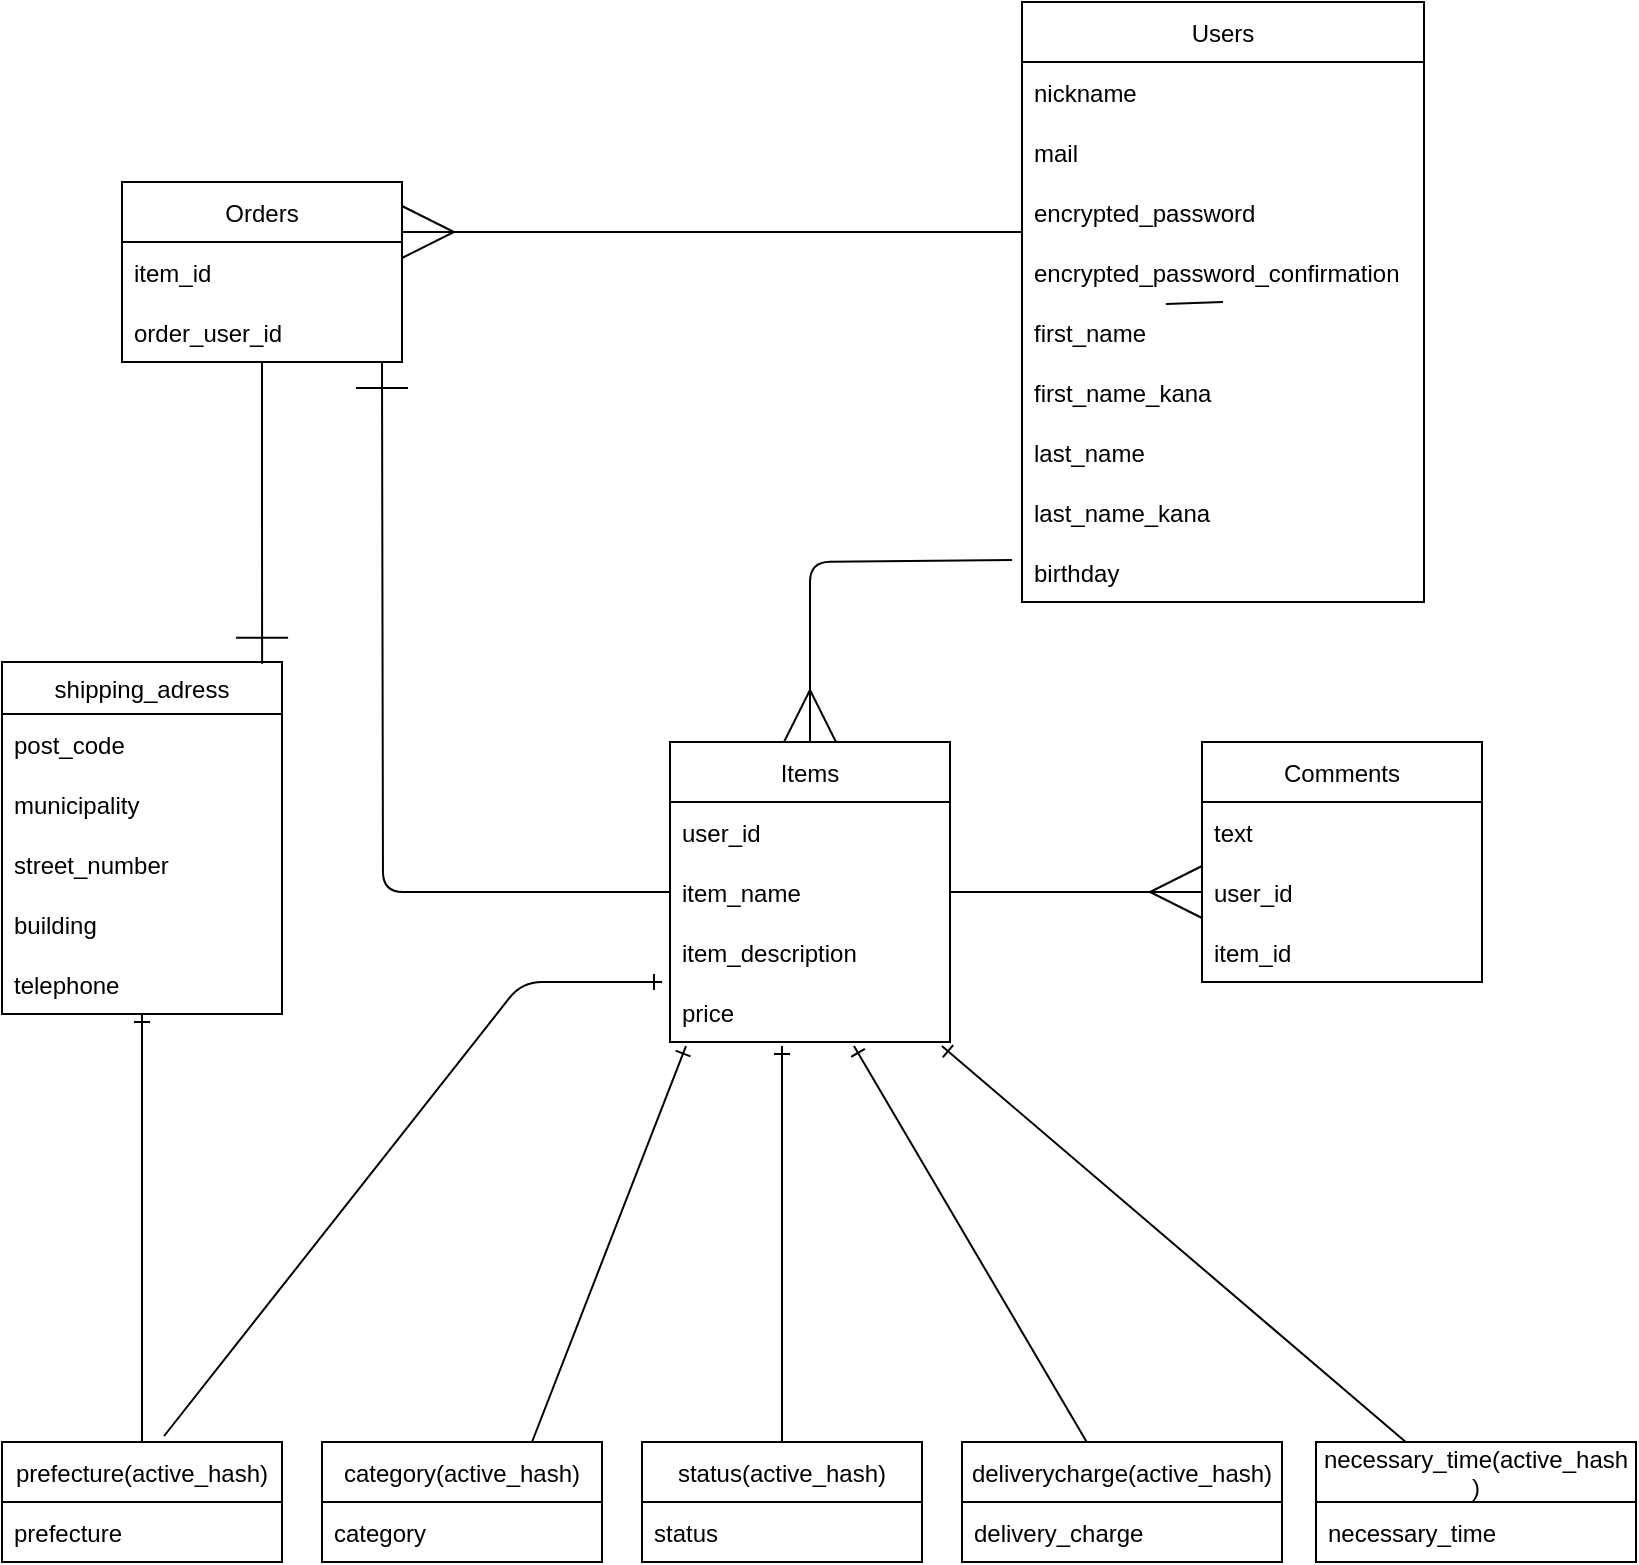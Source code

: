 <mxfile>
    <diagram id="-X1n4eEMsnSN1zNNjobF" name="ページ1">
        <mxGraphModel dx="898" dy="680" grid="1" gridSize="10" guides="1" tooltips="1" connect="1" arrows="1" fold="1" page="1" pageScale="1" pageWidth="827" pageHeight="1169" math="0" shadow="0">
            <root>
                <mxCell id="0"/>
                <mxCell id="1" parent="0"/>
                <mxCell id="116" style="edgeStyle=none;jumpSize=24;html=1;entryX=0.5;entryY=0;entryDx=0;entryDy=0;endArrow=ERmany;endFill=0;startSize=24;endSize=24;startArrow=none;exitX=-0.025;exitY=0.3;exitDx=0;exitDy=0;exitPerimeter=0;" parent="1" source="141" target="85" edge="1">
                    <mxGeometry relative="1" as="geometry">
                        <mxPoint x="510" y="430" as="sourcePoint"/>
                        <Array as="points">
                            <mxPoint x="414" y="430"/>
                        </Array>
                    </mxGeometry>
                </mxCell>
                <mxCell id="69" value="Users" style="swimlane;fontStyle=0;childLayout=stackLayout;horizontal=1;startSize=30;horizontalStack=0;resizeParent=1;resizeParentMax=0;resizeLast=0;collapsible=1;marginBottom=0;" parent="1" vertex="1">
                    <mxGeometry x="520" y="150" width="201" height="300" as="geometry"/>
                </mxCell>
                <mxCell id="70" value="nickname" style="text;strokeColor=none;fillColor=none;align=left;verticalAlign=middle;spacingLeft=4;spacingRight=4;overflow=hidden;points=[[0,0.5],[1,0.5]];portConstraint=eastwest;rotatable=0;" parent="69" vertex="1">
                    <mxGeometry y="30" width="201" height="30" as="geometry"/>
                </mxCell>
                <mxCell id="71" value="mail" style="text;strokeColor=none;fillColor=none;align=left;verticalAlign=middle;spacingLeft=4;spacingRight=4;overflow=hidden;points=[[0,0.5],[1,0.5]];portConstraint=eastwest;rotatable=0;" parent="69" vertex="1">
                    <mxGeometry y="60" width="201" height="30" as="geometry"/>
                </mxCell>
                <mxCell id="72" value="encrypted_password" style="text;strokeColor=none;fillColor=none;align=left;verticalAlign=middle;spacingLeft=4;spacingRight=4;overflow=hidden;points=[[0,0.5],[1,0.5]];portConstraint=eastwest;rotatable=0;" parent="69" vertex="1">
                    <mxGeometry y="90" width="201" height="30" as="geometry"/>
                </mxCell>
                <mxCell id="100" value="encrypted_password_confirmation" style="text;strokeColor=none;fillColor=none;align=left;verticalAlign=middle;spacingLeft=4;spacingRight=4;overflow=hidden;points=[[0,0.5],[1,0.5]];portConstraint=eastwest;rotatable=0;" parent="69" vertex="1">
                    <mxGeometry y="120" width="201" height="30" as="geometry"/>
                </mxCell>
                <mxCell id="118" style="edgeStyle=none;jumpSize=24;html=1;entryX=0;entryY=0.5;entryDx=0;entryDy=0;endArrow=ERone;endFill=0;startSize=24;endSize=24;" parent="69" source="69" target="82" edge="1">
                    <mxGeometry relative="1" as="geometry"/>
                </mxCell>
                <mxCell id="139" value="" style="edgeStyle=none;jumpSize=24;html=1;entryX=0.5;entryY=0;entryDx=0;entryDy=0;endArrow=none;endFill=0;startSize=24;endSize=24;exitX=0.358;exitY=1.033;exitDx=0;exitDy=0;exitPerimeter=0;" parent="69" source="100" target="82" edge="1">
                    <mxGeometry relative="1" as="geometry">
                        <mxPoint x="71.958" y="150.99" as="sourcePoint"/>
                        <mxPoint x="70" y="410" as="targetPoint"/>
                    </mxGeometry>
                </mxCell>
                <mxCell id="82" value="first_name" style="text;strokeColor=none;fillColor=none;align=left;verticalAlign=middle;spacingLeft=4;spacingRight=4;overflow=hidden;points=[[0,0.5],[1,0.5]];portConstraint=eastwest;rotatable=0;" parent="69" vertex="1">
                    <mxGeometry y="150" width="201" height="30" as="geometry"/>
                </mxCell>
                <mxCell id="83" value="first_name_kana" style="text;strokeColor=none;fillColor=none;align=left;verticalAlign=middle;spacingLeft=4;spacingRight=4;overflow=hidden;points=[[0,0.5],[1,0.5]];portConstraint=eastwest;rotatable=0;" parent="69" vertex="1">
                    <mxGeometry y="180" width="201" height="30" as="geometry"/>
                </mxCell>
                <mxCell id="84" value="last_name" style="text;strokeColor=none;fillColor=none;align=left;verticalAlign=middle;spacingLeft=4;spacingRight=4;overflow=hidden;points=[[0,0.5],[1,0.5]];portConstraint=eastwest;rotatable=0;" parent="69" vertex="1">
                    <mxGeometry y="210" width="201" height="30" as="geometry"/>
                </mxCell>
                <mxCell id="101" value="last_name_kana" style="text;strokeColor=none;fillColor=none;align=left;verticalAlign=middle;spacingLeft=4;spacingRight=4;overflow=hidden;points=[[0,0.5],[1,0.5]];portConstraint=eastwest;rotatable=0;" parent="69" vertex="1">
                    <mxGeometry y="240" width="201" height="30" as="geometry"/>
                </mxCell>
                <mxCell id="141" value="birthday" style="text;strokeColor=none;fillColor=none;align=left;verticalAlign=middle;spacingLeft=4;spacingRight=4;overflow=hidden;points=[[0,0.5],[1,0.5]];portConstraint=eastwest;rotatable=0;" parent="69" vertex="1">
                    <mxGeometry y="270" width="201" height="30" as="geometry"/>
                </mxCell>
                <mxCell id="136" style="edgeStyle=orthogonalEdgeStyle;jumpSize=24;html=1;endArrow=ERone;endFill=0;startSize=24;endSize=24;entryX=0.929;entryY=0.005;entryDx=0;entryDy=0;entryPerimeter=0;" parent="1" source="73" target="125" edge="1">
                    <mxGeometry relative="1" as="geometry">
                        <mxPoint x="90" y="470" as="targetPoint"/>
                    </mxGeometry>
                </mxCell>
                <mxCell id="73" value="Orders" style="swimlane;fontStyle=0;childLayout=stackLayout;horizontal=1;startSize=30;horizontalStack=0;resizeParent=1;resizeParentMax=0;resizeLast=0;collapsible=1;marginBottom=0;" parent="1" vertex="1">
                    <mxGeometry x="70" y="240" width="140" height="90" as="geometry"/>
                </mxCell>
                <mxCell id="102" value="item_id" style="text;strokeColor=none;fillColor=none;align=left;verticalAlign=middle;spacingLeft=4;spacingRight=4;overflow=hidden;points=[[0,0.5],[1,0.5]];portConstraint=eastwest;rotatable=0;" parent="73" vertex="1">
                    <mxGeometry y="30" width="140" height="30" as="geometry"/>
                </mxCell>
                <mxCell id="97" value="order_user_id" style="text;strokeColor=none;fillColor=none;align=left;verticalAlign=middle;spacingLeft=4;spacingRight=4;overflow=hidden;points=[[0,0.5],[1,0.5]];portConstraint=eastwest;rotatable=0;" parent="73" vertex="1">
                    <mxGeometry y="60" width="140" height="30" as="geometry"/>
                </mxCell>
                <mxCell id="77" value="Comments" style="swimlane;fontStyle=0;childLayout=stackLayout;horizontal=1;startSize=30;horizontalStack=0;resizeParent=1;resizeParentMax=0;resizeLast=0;collapsible=1;marginBottom=0;" parent="1" vertex="1">
                    <mxGeometry x="610" y="520" width="140" height="120" as="geometry"/>
                </mxCell>
                <mxCell id="78" value="text" style="text;strokeColor=none;fillColor=none;align=left;verticalAlign=middle;spacingLeft=4;spacingRight=4;overflow=hidden;points=[[0,0.5],[1,0.5]];portConstraint=eastwest;rotatable=0;" parent="77" vertex="1">
                    <mxGeometry y="30" width="140" height="30" as="geometry"/>
                </mxCell>
                <mxCell id="79" value="user_id" style="text;strokeColor=none;fillColor=none;align=left;verticalAlign=middle;spacingLeft=4;spacingRight=4;overflow=hidden;points=[[0,0.5],[1,0.5]];portConstraint=eastwest;rotatable=0;" parent="77" vertex="1">
                    <mxGeometry y="60" width="140" height="30" as="geometry"/>
                </mxCell>
                <mxCell id="80" value="item_id" style="text;strokeColor=none;fillColor=none;align=left;verticalAlign=middle;spacingLeft=4;spacingRight=4;overflow=hidden;points=[[0,0.5],[1,0.5]];portConstraint=eastwest;rotatable=0;" parent="77" vertex="1">
                    <mxGeometry y="90" width="140" height="30" as="geometry"/>
                </mxCell>
                <mxCell id="138" style="edgeStyle=orthogonalEdgeStyle;jumpSize=24;html=1;endArrow=ERone;endFill=0;startSize=24;endSize=24;" parent="1" source="85" edge="1">
                    <mxGeometry relative="1" as="geometry">
                        <mxPoint x="200" y="330" as="targetPoint"/>
                    </mxGeometry>
                </mxCell>
                <mxCell id="85" value="Items" style="swimlane;fontStyle=0;childLayout=stackLayout;horizontal=1;startSize=30;horizontalStack=0;resizeParent=1;resizeParentMax=0;resizeLast=0;collapsible=1;marginBottom=0;" parent="1" vertex="1">
                    <mxGeometry x="344" y="520" width="140" height="150" as="geometry"/>
                </mxCell>
                <mxCell id="87" value="user_id" style="text;strokeColor=none;fillColor=none;align=left;verticalAlign=middle;spacingLeft=4;spacingRight=4;overflow=hidden;points=[[0,0.5],[1,0.5]];portConstraint=eastwest;rotatable=0;" parent="85" vertex="1">
                    <mxGeometry y="30" width="140" height="30" as="geometry"/>
                </mxCell>
                <mxCell id="104" value="item_name" style="text;strokeColor=none;fillColor=none;align=left;verticalAlign=middle;spacingLeft=4;spacingRight=4;overflow=hidden;points=[[0,0.5],[1,0.5]];portConstraint=eastwest;rotatable=0;" parent="85" vertex="1">
                    <mxGeometry y="60" width="140" height="30" as="geometry"/>
                </mxCell>
                <mxCell id="111" value="item_description" style="text;strokeColor=none;fillColor=none;align=left;verticalAlign=middle;spacingLeft=4;spacingRight=4;overflow=hidden;points=[[0,0.5],[1,0.5]];portConstraint=eastwest;rotatable=0;" parent="85" vertex="1">
                    <mxGeometry y="90" width="140" height="30" as="geometry"/>
                </mxCell>
                <mxCell id="105" value="price" style="text;strokeColor=none;fillColor=none;align=left;verticalAlign=middle;spacingLeft=4;spacingRight=4;overflow=hidden;points=[[0,0.5],[1,0.5]];portConstraint=eastwest;rotatable=0;" parent="85" vertex="1">
                    <mxGeometry y="120" width="140" height="30" as="geometry"/>
                </mxCell>
                <mxCell id="114" style="edgeStyle=none;html=1;entryX=0;entryY=0.5;entryDx=0;entryDy=0;endArrow=ERmany;endFill=0;jumpSize=24;endSize=24;startSize=24;" parent="1" source="104" target="79" edge="1">
                    <mxGeometry relative="1" as="geometry"/>
                </mxCell>
                <mxCell id="117" style="edgeStyle=none;jumpSize=24;html=1;endArrow=ERmany;endFill=0;startSize=24;endSize=24;" parent="1" edge="1">
                    <mxGeometry relative="1" as="geometry">
                        <mxPoint x="520" y="265" as="sourcePoint"/>
                        <mxPoint x="210" y="265" as="targetPoint"/>
                    </mxGeometry>
                </mxCell>
                <mxCell id="125" value="shipping_adress" style="swimlane;fontStyle=0;childLayout=stackLayout;horizontal=1;startSize=26;fillColor=none;horizontalStack=0;resizeParent=1;resizeParentMax=0;resizeLast=0;collapsible=1;marginBottom=0;" parent="1" vertex="1">
                    <mxGeometry x="10" y="480" width="140" height="176" as="geometry"/>
                </mxCell>
                <mxCell id="96" value="post_code" style="text;strokeColor=none;fillColor=none;align=left;verticalAlign=middle;spacingLeft=4;spacingRight=4;overflow=hidden;points=[[0,0.5],[1,0.5]];portConstraint=eastwest;rotatable=0;" parent="125" vertex="1">
                    <mxGeometry y="26" width="140" height="30" as="geometry"/>
                </mxCell>
                <mxCell id="75" value="municipality" style="text;strokeColor=none;fillColor=none;align=left;verticalAlign=middle;spacingLeft=4;spacingRight=4;overflow=hidden;points=[[0,0.5],[1,0.5]];portConstraint=eastwest;rotatable=0;" parent="125" vertex="1">
                    <mxGeometry y="56" width="140" height="30" as="geometry"/>
                </mxCell>
                <mxCell id="76" value="street_number" style="text;strokeColor=none;fillColor=none;align=left;verticalAlign=middle;spacingLeft=4;spacingRight=4;overflow=hidden;points=[[0,0.5],[1,0.5]];portConstraint=eastwest;rotatable=0;" parent="125" vertex="1">
                    <mxGeometry y="86" width="140" height="30" as="geometry"/>
                </mxCell>
                <mxCell id="99" value="building" style="text;strokeColor=none;fillColor=none;align=left;verticalAlign=middle;spacingLeft=4;spacingRight=4;overflow=hidden;points=[[0,0.5],[1,0.5]];portConstraint=eastwest;rotatable=0;" parent="125" vertex="1">
                    <mxGeometry y="116" width="140" height="30" as="geometry"/>
                </mxCell>
                <mxCell id="98" value="telephone" style="text;strokeColor=none;fillColor=none;align=left;verticalAlign=middle;spacingLeft=4;spacingRight=4;overflow=hidden;points=[[0,0.5],[1,0.5]];portConstraint=eastwest;rotatable=0;" parent="125" vertex="1">
                    <mxGeometry y="146" width="140" height="30" as="geometry"/>
                </mxCell>
                <mxCell id="155" style="edgeStyle=none;html=1;endArrow=ERone;endFill=0;" edge="1" parent="1" source="142" target="98">
                    <mxGeometry relative="1" as="geometry">
                        <mxPoint x="80" y="660" as="targetPoint"/>
                    </mxGeometry>
                </mxCell>
                <mxCell id="142" value="prefecture(active_hash)" style="swimlane;fontStyle=0;childLayout=stackLayout;horizontal=1;startSize=30;horizontalStack=0;resizeParent=1;resizeParentMax=0;resizeLast=0;collapsible=1;marginBottom=0;" vertex="1" parent="1">
                    <mxGeometry x="10" y="870" width="140" height="60" as="geometry"/>
                </mxCell>
                <mxCell id="95" value="prefecture" style="text;strokeColor=none;fillColor=none;align=left;verticalAlign=middle;spacingLeft=4;spacingRight=4;overflow=hidden;points=[[0,0.5],[1,0.5]];portConstraint=eastwest;rotatable=0;" parent="142" vertex="1">
                    <mxGeometry y="30" width="140" height="30" as="geometry"/>
                </mxCell>
                <mxCell id="157" style="edgeStyle=none;html=1;exitX=0.75;exitY=0;exitDx=0;exitDy=0;endArrow=ERone;endFill=0;entryX=0.057;entryY=1.067;entryDx=0;entryDy=0;entryPerimeter=0;" edge="1" parent="1" source="146" target="105">
                    <mxGeometry relative="1" as="geometry">
                        <mxPoint x="350" y="680" as="targetPoint"/>
                    </mxGeometry>
                </mxCell>
                <mxCell id="146" value="category(active_hash)" style="swimlane;fontStyle=0;childLayout=stackLayout;horizontal=1;startSize=30;horizontalStack=0;resizeParent=1;resizeParentMax=0;resizeLast=0;collapsible=1;marginBottom=0;" vertex="1" parent="1">
                    <mxGeometry x="170" y="870" width="140" height="60" as="geometry"/>
                </mxCell>
                <mxCell id="137" value="category" style="text;strokeColor=none;fillColor=none;align=left;verticalAlign=middle;spacingLeft=4;spacingRight=4;overflow=hidden;points=[[0,0.5],[1,0.5]];portConstraint=eastwest;rotatable=0;" parent="146" vertex="1">
                    <mxGeometry y="30" width="140" height="30" as="geometry"/>
                </mxCell>
                <mxCell id="158" style="edgeStyle=none;html=1;endArrow=ERone;endFill=0;entryX=0.4;entryY=1.067;entryDx=0;entryDy=0;entryPerimeter=0;" edge="1" parent="1" source="148" target="105">
                    <mxGeometry relative="1" as="geometry">
                        <mxPoint x="400" y="680" as="targetPoint"/>
                    </mxGeometry>
                </mxCell>
                <mxCell id="148" value="status(active_hash)" style="swimlane;fontStyle=0;childLayout=stackLayout;horizontal=1;startSize=30;horizontalStack=0;resizeParent=1;resizeParentMax=0;resizeLast=0;collapsible=1;marginBottom=0;" vertex="1" parent="1">
                    <mxGeometry x="330" y="870" width="140" height="60" as="geometry"/>
                </mxCell>
                <mxCell id="109" value="status" style="text;strokeColor=none;fillColor=none;align=left;verticalAlign=middle;spacingLeft=4;spacingRight=4;overflow=hidden;points=[[0,0.5],[1,0.5]];portConstraint=eastwest;rotatable=0;" parent="148" vertex="1">
                    <mxGeometry y="30" width="140" height="30" as="geometry"/>
                </mxCell>
                <mxCell id="159" style="edgeStyle=none;html=1;entryX=0.657;entryY=1.067;entryDx=0;entryDy=0;entryPerimeter=0;endArrow=ERone;endFill=0;" edge="1" parent="1" source="150" target="105">
                    <mxGeometry relative="1" as="geometry"/>
                </mxCell>
                <mxCell id="150" value="deliverycharge(active_hash)" style="swimlane;fontStyle=0;childLayout=stackLayout;horizontal=1;startSize=30;horizontalStack=0;resizeParent=1;resizeParentMax=0;resizeLast=0;collapsible=1;marginBottom=0;" vertex="1" parent="1">
                    <mxGeometry x="490" y="870" width="160" height="60" as="geometry"/>
                </mxCell>
                <mxCell id="108" value="delivery_charge" style="text;strokeColor=none;fillColor=none;align=left;verticalAlign=middle;spacingLeft=4;spacingRight=4;overflow=hidden;points=[[0,0.5],[1,0.5]];portConstraint=eastwest;rotatable=0;" parent="150" vertex="1">
                    <mxGeometry y="30" width="160" height="30" as="geometry"/>
                </mxCell>
                <mxCell id="160" style="edgeStyle=none;html=1;entryX=0.971;entryY=1.067;entryDx=0;entryDy=0;entryPerimeter=0;endArrow=ERone;endFill=0;" edge="1" parent="1" source="152" target="105">
                    <mxGeometry relative="1" as="geometry"/>
                </mxCell>
                <mxCell id="152" value="necessary_time(active_hash&#10;)" style="swimlane;fontStyle=0;childLayout=stackLayout;horizontal=1;startSize=30;horizontalStack=0;resizeParent=1;resizeParentMax=0;resizeLast=0;collapsible=1;marginBottom=0;" vertex="1" parent="1">
                    <mxGeometry x="667" y="870" width="160" height="60" as="geometry"/>
                </mxCell>
                <mxCell id="106" value="necessary_time" style="text;strokeColor=none;fillColor=none;align=left;verticalAlign=middle;spacingLeft=4;spacingRight=4;overflow=hidden;points=[[0,0.5],[1,0.5]];portConstraint=eastwest;rotatable=0;" parent="152" vertex="1">
                    <mxGeometry y="30" width="160" height="30" as="geometry"/>
                </mxCell>
                <mxCell id="156" style="edgeStyle=none;html=1;endArrow=ERone;endFill=0;exitX=0.579;exitY=-0.05;exitDx=0;exitDy=0;exitPerimeter=0;" edge="1" parent="1" source="142">
                    <mxGeometry relative="1" as="geometry">
                        <mxPoint x="340" y="640" as="targetPoint"/>
                        <mxPoint x="100" y="860" as="sourcePoint"/>
                        <Array as="points">
                            <mxPoint x="270" y="640"/>
                        </Array>
                    </mxGeometry>
                </mxCell>
            </root>
        </mxGraphModel>
    </diagram>
</mxfile>
